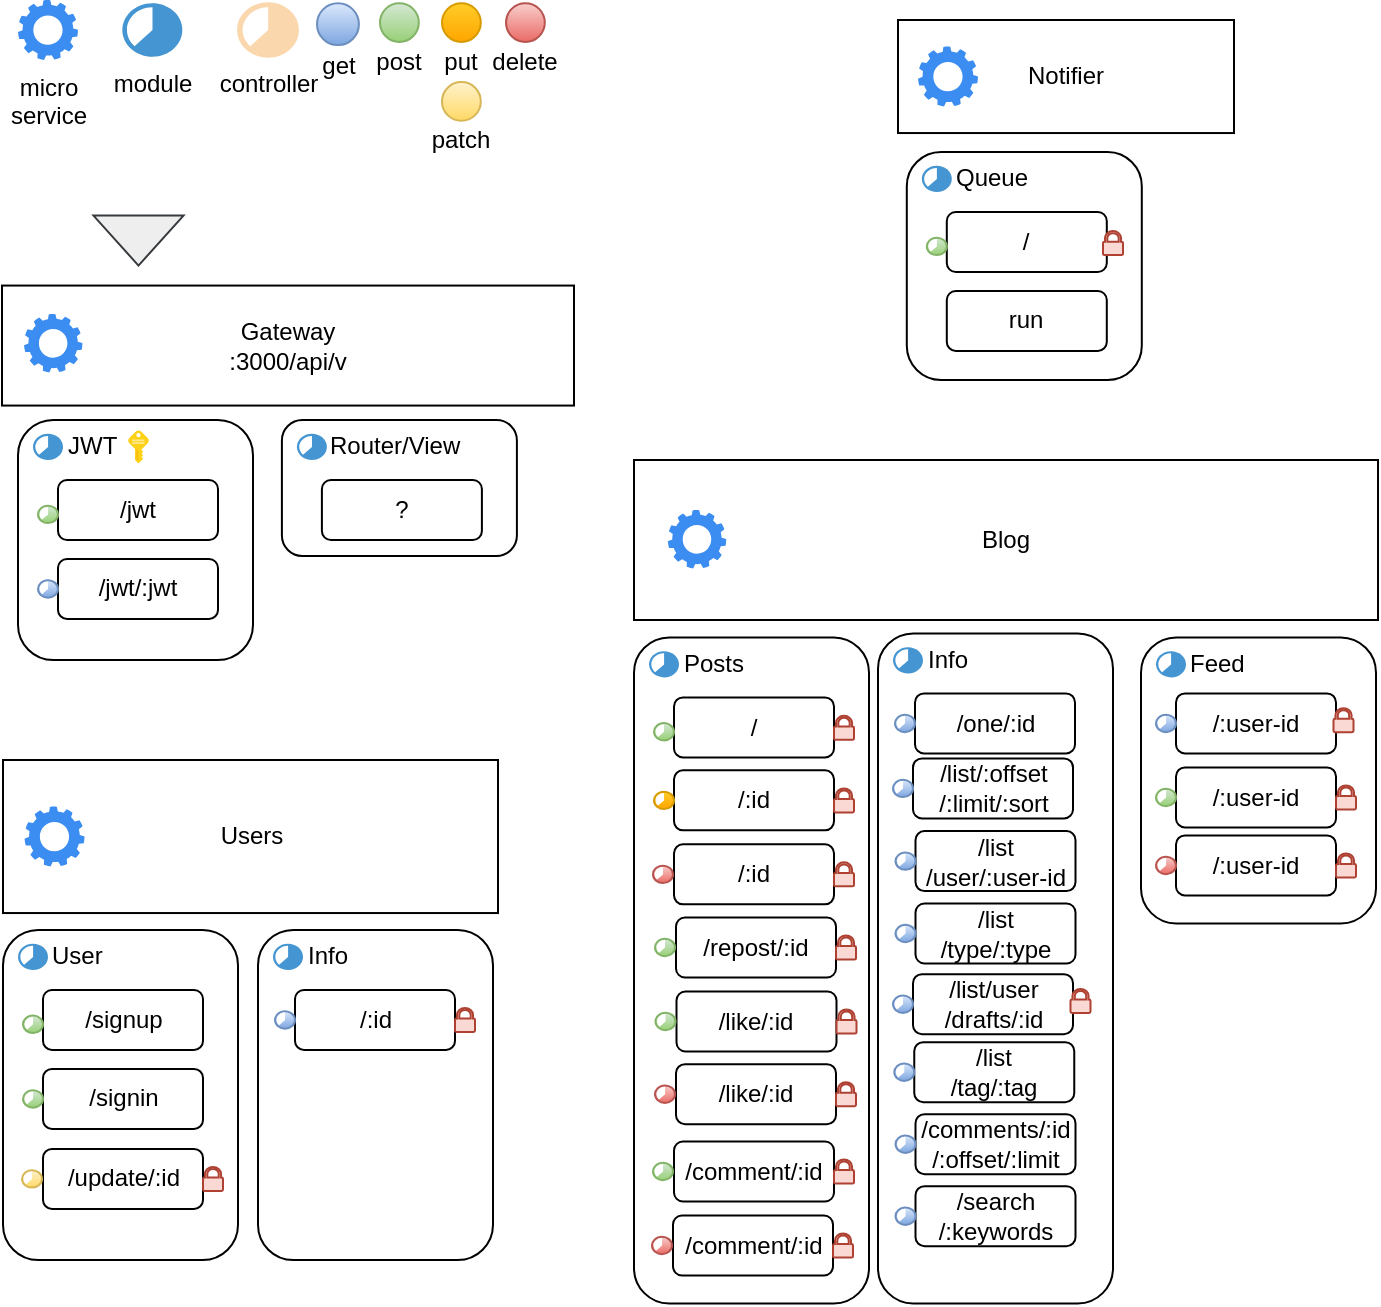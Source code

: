 <mxfile version="22.1.2" type="device">
  <diagram name="Stránka-1" id="Q7augeW1ysP3k_pjyfom">
    <mxGraphModel dx="459" dy="633" grid="1" gridSize="11" guides="1" tooltips="1" connect="1" arrows="1" fold="1" page="0" pageScale="1" pageWidth="291" pageHeight="413" math="0" shadow="0">
      <root>
        <mxCell id="0" />
        <mxCell id="1" parent="0" />
        <mxCell id="ADhO0i4H8DHNeuuw_Dwu-41" value="" style="rounded=1;whiteSpace=wrap;html=1;align=left;" vertex="1" parent="1">
          <mxGeometry x="150" y="494.98" width="117.5" height="165.02" as="geometry" />
        </mxCell>
        <mxCell id="ADhO0i4H8DHNeuuw_Dwu-30" value="" style="rounded=1;whiteSpace=wrap;html=1;align=left;" vertex="1" parent="1">
          <mxGeometry x="22.5" y="494.98" width="117.5" height="165.02" as="geometry" />
        </mxCell>
        <mxCell id="ADhO0i4H8DHNeuuw_Dwu-7" value="Gateway&lt;br&gt;:3000/api/v" style="rounded=0;whiteSpace=wrap;html=1;labelPosition=center;verticalLabelPosition=middle;align=center;verticalAlign=middle;" vertex="1" parent="1">
          <mxGeometry x="22" y="172.78" width="286" height="60" as="geometry" />
        </mxCell>
        <mxCell id="ADhO0i4H8DHNeuuw_Dwu-8" value="" style="triangle;whiteSpace=wrap;html=1;rotation=90;fillColor=#eeeeee;strokeColor=#36393d;" vertex="1" parent="1">
          <mxGeometry x="77.74" y="127.78" width="25" height="45" as="geometry" />
        </mxCell>
        <mxCell id="ADhO0i4H8DHNeuuw_Dwu-12" value="" style="group" vertex="1" connectable="0" parent="1">
          <mxGeometry x="22.5" y="420" width="247.5" height="56.52" as="geometry" />
        </mxCell>
        <mxCell id="ADhO0i4H8DHNeuuw_Dwu-4" value="Users" style="rounded=0;whiteSpace=wrap;html=1;movable=1;resizable=1;rotatable=1;deletable=1;editable=1;locked=0;connectable=1;" vertex="1" parent="ADhO0i4H8DHNeuuw_Dwu-12">
          <mxGeometry y="-10.0" width="247.5" height="76.518" as="geometry" />
        </mxCell>
        <mxCell id="ADhO0i4H8DHNeuuw_Dwu-10" value="" style="sketch=0;html=1;aspect=fixed;strokeColor=none;shadow=0;fillColor=#3B8DF1;verticalAlign=top;labelPosition=center;verticalLabelPosition=bottom;shape=mxgraph.gcp2.gear" vertex="1" parent="ADhO0i4H8DHNeuuw_Dwu-12">
          <mxGeometry x="10.761" y="13.258" width="29.999" height="29.999" as="geometry" />
        </mxCell>
        <mxCell id="ADhO0i4H8DHNeuuw_Dwu-13" value="" style="group" vertex="1" connectable="0" parent="1">
          <mxGeometry x="338" y="260" width="372" height="80" as="geometry" />
        </mxCell>
        <mxCell id="ADhO0i4H8DHNeuuw_Dwu-5" value="Blog" style="rounded=0;whiteSpace=wrap;html=1;movable=1;resizable=1;rotatable=1;deletable=1;editable=1;locked=0;connectable=1;" vertex="1" parent="ADhO0i4H8DHNeuuw_Dwu-13">
          <mxGeometry width="372.0" height="80" as="geometry" />
        </mxCell>
        <mxCell id="ADhO0i4H8DHNeuuw_Dwu-3" value="" style="sketch=0;html=1;aspect=fixed;strokeColor=none;shadow=0;fillColor=#3B8DF1;verticalAlign=top;labelPosition=center;verticalLabelPosition=bottom;shape=mxgraph.gcp2.gear" vertex="1" parent="ADhO0i4H8DHNeuuw_Dwu-13">
          <mxGeometry x="16.909" y="25.0" width="29.215" height="29.215" as="geometry" />
        </mxCell>
        <mxCell id="ADhO0i4H8DHNeuuw_Dwu-14" value="" style="group" vertex="1" connectable="0" parent="1">
          <mxGeometry x="470" y="39.998" width="168" height="56.522" as="geometry" />
        </mxCell>
        <mxCell id="ADhO0i4H8DHNeuuw_Dwu-6" value="Notifier" style="rounded=0;whiteSpace=wrap;html=1;movable=1;resizable=1;rotatable=1;deletable=1;editable=1;locked=0;connectable=1;" vertex="1" parent="ADhO0i4H8DHNeuuw_Dwu-14">
          <mxGeometry width="168" height="56.522" as="geometry" />
        </mxCell>
        <mxCell id="ADhO0i4H8DHNeuuw_Dwu-11" value="" style="sketch=0;html=1;aspect=fixed;strokeColor=none;shadow=0;fillColor=#3B8DF1;verticalAlign=top;labelPosition=center;verticalLabelPosition=bottom;shape=mxgraph.gcp2.gear" vertex="1" parent="ADhO0i4H8DHNeuuw_Dwu-14">
          <mxGeometry x="10" y="13.262" width="30" height="30" as="geometry" />
        </mxCell>
        <mxCell id="ADhO0i4H8DHNeuuw_Dwu-15" value="/signup" style="rounded=1;whiteSpace=wrap;html=1;" vertex="1" parent="1">
          <mxGeometry x="42.5" y="524.98" width="80" height="30" as="geometry" />
        </mxCell>
        <mxCell id="ADhO0i4H8DHNeuuw_Dwu-16" value="/signin" style="rounded=1;whiteSpace=wrap;html=1;" vertex="1" parent="1">
          <mxGeometry x="42.5" y="564.46" width="80" height="30" as="geometry" />
        </mxCell>
        <mxCell id="ADhO0i4H8DHNeuuw_Dwu-17" value="/update/:id" style="rounded=1;whiteSpace=wrap;html=1;" vertex="1" parent="1">
          <mxGeometry x="42.5" y="604.46" width="80" height="30" as="geometry" />
        </mxCell>
        <mxCell id="ADhO0i4H8DHNeuuw_Dwu-20" value="" style="sketch=0;pointerEvents=1;shadow=0;dashed=0;html=1;strokeColor=#ae4132;labelPosition=center;verticalLabelPosition=bottom;verticalAlign=top;outlineConnect=0;align=center;shape=mxgraph.office.security.lock_protected;fillColor=#fad9d5;" vertex="1" parent="1">
          <mxGeometry x="122.5" y="613.46" width="10" height="12" as="geometry" />
        </mxCell>
        <mxCell id="ADhO0i4H8DHNeuuw_Dwu-21" value="/:id" style="rounded=1;whiteSpace=wrap;html=1;" vertex="1" parent="1">
          <mxGeometry x="168.5" y="524.98" width="80" height="30" as="geometry" />
        </mxCell>
        <mxCell id="ADhO0i4H8DHNeuuw_Dwu-22" value="" style="sketch=0;pointerEvents=1;shadow=0;dashed=0;html=1;strokeColor=#ae4132;labelPosition=center;verticalLabelPosition=bottom;verticalAlign=top;outlineConnect=0;align=center;shape=mxgraph.office.security.lock_protected;fillColor=#fad9d5;" vertex="1" parent="1">
          <mxGeometry x="248.5" y="533.98" width="10" height="12" as="geometry" />
        </mxCell>
        <mxCell id="ADhO0i4H8DHNeuuw_Dwu-24" value="module" style="shadow=0;dashed=0;html=1;strokeColor=none;fillColor=#4495D1;labelPosition=center;verticalLabelPosition=bottom;verticalAlign=top;align=center;outlineConnect=0;shape=mxgraph.veeam.2d.resource_pool;" vertex="1" parent="1">
          <mxGeometry x="82.15" y="31.6" width="30" height="26.8" as="geometry" />
        </mxCell>
        <mxCell id="ADhO0i4H8DHNeuuw_Dwu-26" value="micro &lt;br&gt;service" style="sketch=0;html=1;aspect=fixed;strokeColor=none;shadow=0;fillColor=#3B8DF1;verticalAlign=top;labelPosition=center;verticalLabelPosition=bottom;shape=mxgraph.gcp2.gear" vertex="1" parent="1">
          <mxGeometry x="30" y="30" width="30" height="30" as="geometry" />
        </mxCell>
        <mxCell id="ADhO0i4H8DHNeuuw_Dwu-27" value="User" style="shadow=0;dashed=0;html=1;strokeColor=none;fillColor=#4495D1;labelPosition=right;verticalLabelPosition=middle;verticalAlign=middle;align=left;outlineConnect=0;shape=mxgraph.veeam.2d.resource_pool;horizontal=1;" vertex="1" parent="1">
          <mxGeometry x="30" y="501.91" width="15" height="13.07" as="geometry" />
        </mxCell>
        <mxCell id="ADhO0i4H8DHNeuuw_Dwu-32" value="controller" style="shadow=0;dashed=0;html=1;strokeColor=#fad7ac;fillColor=#fad7ac;labelPosition=center;verticalLabelPosition=bottom;verticalAlign=top;align=center;outlineConnect=0;shape=mxgraph.veeam.2d.resource_pool;" vertex="1" parent="1">
          <mxGeometry x="140" y="31.6" width="30" height="26.8" as="geometry" />
        </mxCell>
        <mxCell id="ADhO0i4H8DHNeuuw_Dwu-33" value="" style="shadow=0;dashed=0;html=1;strokeColor=#82b366;fillColor=#d5e8d4;labelPosition=center;verticalLabelPosition=bottom;verticalAlign=top;align=center;outlineConnect=0;shape=mxgraph.veeam.2d.resource_pool;gradientColor=#97d077;" vertex="1" parent="1">
          <mxGeometry x="32.5" y="537.81" width="10" height="8.71" as="geometry" />
        </mxCell>
        <mxCell id="ADhO0i4H8DHNeuuw_Dwu-36" value="" style="shadow=0;dashed=0;html=1;strokeColor=#82b366;fillColor=#d5e8d4;labelPosition=center;verticalLabelPosition=bottom;verticalAlign=top;align=center;outlineConnect=0;shape=mxgraph.veeam.2d.resource_pool;gradientColor=#97d077;" vertex="1" parent="1">
          <mxGeometry x="32.5" y="575.11" width="10" height="8.71" as="geometry" />
        </mxCell>
        <mxCell id="ADhO0i4H8DHNeuuw_Dwu-37" value="" style="shadow=0;dashed=0;html=1;strokeColor=#d6b656;fillColor=#fff2cc;labelPosition=center;verticalLabelPosition=bottom;verticalAlign=top;align=center;outlineConnect=0;shape=mxgraph.veeam.2d.resource_pool;gradientColor=#ffd966;" vertex="1" parent="1">
          <mxGeometry x="32" y="615.1" width="10" height="8.71" as="geometry" />
        </mxCell>
        <mxCell id="ADhO0i4H8DHNeuuw_Dwu-46" value="Info" style="shadow=0;dashed=0;html=1;strokeColor=none;fillColor=#4495D1;labelPosition=right;verticalLabelPosition=middle;verticalAlign=middle;align=left;outlineConnect=0;shape=mxgraph.veeam.2d.resource_pool;horizontal=1;" vertex="1" parent="1">
          <mxGeometry x="157.5" y="501.91" width="15" height="13.07" as="geometry" />
        </mxCell>
        <mxCell id="ADhO0i4H8DHNeuuw_Dwu-53" value="" style="rounded=1;whiteSpace=wrap;html=1;align=left;" vertex="1" parent="1">
          <mxGeometry x="338" y="348.7" width="117.5" height="333.04" as="geometry" />
        </mxCell>
        <mxCell id="ADhO0i4H8DHNeuuw_Dwu-54" value="/" style="rounded=1;whiteSpace=wrap;html=1;" vertex="1" parent="1">
          <mxGeometry x="358" y="378.7" width="80" height="30" as="geometry" />
        </mxCell>
        <mxCell id="ADhO0i4H8DHNeuuw_Dwu-55" value="/:id" style="rounded=1;whiteSpace=wrap;html=1;" vertex="1" parent="1">
          <mxGeometry x="358" y="415.18" width="80" height="30" as="geometry" />
        </mxCell>
        <mxCell id="ADhO0i4H8DHNeuuw_Dwu-56" value="/:id" style="rounded=1;whiteSpace=wrap;html=1;" vertex="1" parent="1">
          <mxGeometry x="358" y="452.18" width="80" height="30" as="geometry" />
        </mxCell>
        <mxCell id="ADhO0i4H8DHNeuuw_Dwu-57" value="" style="sketch=0;pointerEvents=1;shadow=0;dashed=0;html=1;strokeColor=#ae4132;labelPosition=center;verticalLabelPosition=bottom;verticalAlign=top;outlineConnect=0;align=center;shape=mxgraph.office.security.lock_protected;fillColor=#fad9d5;" vertex="1" parent="1">
          <mxGeometry x="438" y="461.18" width="10" height="12" as="geometry" />
        </mxCell>
        <mxCell id="ADhO0i4H8DHNeuuw_Dwu-58" value="Posts" style="shadow=0;dashed=0;html=1;strokeColor=none;fillColor=#4495D1;labelPosition=right;verticalLabelPosition=middle;verticalAlign=middle;align=left;outlineConnect=0;shape=mxgraph.veeam.2d.resource_pool;horizontal=1;" vertex="1" parent="1">
          <mxGeometry x="345.5" y="355.63" width="15" height="13.07" as="geometry" />
        </mxCell>
        <mxCell id="ADhO0i4H8DHNeuuw_Dwu-59" value="" style="shadow=0;dashed=0;html=1;strokeColor=#82b366;fillColor=#d5e8d4;labelPosition=center;verticalLabelPosition=bottom;verticalAlign=top;align=center;outlineConnect=0;shape=mxgraph.veeam.2d.resource_pool;gradientColor=#97d077;" vertex="1" parent="1">
          <mxGeometry x="348" y="391.53" width="10" height="8.71" as="geometry" />
        </mxCell>
        <mxCell id="ADhO0i4H8DHNeuuw_Dwu-60" value="" style="shadow=0;dashed=0;html=1;strokeColor=#d79b00;fillColor=#ffcd28;labelPosition=center;verticalLabelPosition=bottom;verticalAlign=top;align=center;outlineConnect=0;shape=mxgraph.veeam.2d.resource_pool;gradientColor=#ffa500;" vertex="1" parent="1">
          <mxGeometry x="348" y="425.83" width="10" height="8.71" as="geometry" />
        </mxCell>
        <mxCell id="ADhO0i4H8DHNeuuw_Dwu-61" value="" style="shadow=0;dashed=0;html=1;strokeColor=#b85450;fillColor=#f8cecc;labelPosition=center;verticalLabelPosition=bottom;verticalAlign=top;align=center;outlineConnect=0;shape=mxgraph.veeam.2d.resource_pool;gradientColor=#ea6b66;" vertex="1" parent="1">
          <mxGeometry x="347.5" y="462.82" width="10" height="8.71" as="geometry" />
        </mxCell>
        <mxCell id="ADhO0i4H8DHNeuuw_Dwu-62" value="" style="sketch=0;pointerEvents=1;shadow=0;dashed=0;html=1;strokeColor=#ae4132;labelPosition=center;verticalLabelPosition=bottom;verticalAlign=top;outlineConnect=0;align=center;shape=mxgraph.office.security.lock_protected;fillColor=#fad9d5;" vertex="1" parent="1">
          <mxGeometry x="438" y="387.9" width="10" height="12" as="geometry" />
        </mxCell>
        <mxCell id="ADhO0i4H8DHNeuuw_Dwu-63" value="" style="sketch=0;pointerEvents=1;shadow=0;dashed=0;html=1;strokeColor=#ae4132;labelPosition=center;verticalLabelPosition=bottom;verticalAlign=top;outlineConnect=0;align=center;shape=mxgraph.office.security.lock_protected;fillColor=#fad9d5;" vertex="1" parent="1">
          <mxGeometry x="438" y="424.19" width="10" height="12" as="geometry" />
        </mxCell>
        <mxCell id="ADhO0i4H8DHNeuuw_Dwu-64" value="" style="shadow=0;dashed=0;html=1;strokeColor=#6c8ebf;fillColor=#dae8fc;labelPosition=center;verticalLabelPosition=bottom;verticalAlign=top;align=center;outlineConnect=0;shape=mxgraph.veeam.2d.resource_pool;gradientColor=#7ea6e0;" vertex="1" parent="1">
          <mxGeometry x="158.5" y="535.63" width="10" height="8.71" as="geometry" />
        </mxCell>
        <mxCell id="ADhO0i4H8DHNeuuw_Dwu-65" value="/repost/:id" style="rounded=1;whiteSpace=wrap;html=1;" vertex="1" parent="1">
          <mxGeometry x="359" y="488.74" width="80" height="30" as="geometry" />
        </mxCell>
        <mxCell id="ADhO0i4H8DHNeuuw_Dwu-66" value="" style="sketch=0;pointerEvents=1;shadow=0;dashed=0;html=1;strokeColor=#ae4132;labelPosition=center;verticalLabelPosition=bottom;verticalAlign=top;outlineConnect=0;align=center;shape=mxgraph.office.security.lock_protected;fillColor=#fad9d5;" vertex="1" parent="1">
          <mxGeometry x="439" y="497.74" width="10" height="12" as="geometry" />
        </mxCell>
        <mxCell id="ADhO0i4H8DHNeuuw_Dwu-67" value="" style="shadow=0;dashed=0;html=1;strokeColor=#82b366;fillColor=#d5e8d4;labelPosition=center;verticalLabelPosition=bottom;verticalAlign=top;align=center;outlineConnect=0;shape=mxgraph.veeam.2d.resource_pool;gradientColor=#97d077;" vertex="1" parent="1">
          <mxGeometry x="348.5" y="499.38" width="10" height="8.71" as="geometry" />
        </mxCell>
        <mxCell id="ADhO0i4H8DHNeuuw_Dwu-68" value="" style="rounded=1;whiteSpace=wrap;html=1;align=left;" vertex="1" parent="1">
          <mxGeometry x="460" y="346.72" width="117.5" height="335.02" as="geometry" />
        </mxCell>
        <mxCell id="ADhO0i4H8DHNeuuw_Dwu-69" value="/one/:id" style="rounded=1;whiteSpace=wrap;html=1;" vertex="1" parent="1">
          <mxGeometry x="478.5" y="376.72" width="80" height="30" as="geometry" />
        </mxCell>
        <mxCell id="ADhO0i4H8DHNeuuw_Dwu-71" value="Info" style="shadow=0;dashed=0;html=1;strokeColor=none;fillColor=#4495D1;labelPosition=right;verticalLabelPosition=middle;verticalAlign=middle;align=left;outlineConnect=0;shape=mxgraph.veeam.2d.resource_pool;horizontal=1;" vertex="1" parent="1">
          <mxGeometry x="467.5" y="353.65" width="15" height="13.07" as="geometry" />
        </mxCell>
        <mxCell id="ADhO0i4H8DHNeuuw_Dwu-72" value="" style="shadow=0;dashed=0;html=1;strokeColor=#6c8ebf;fillColor=#dae8fc;labelPosition=center;verticalLabelPosition=bottom;verticalAlign=top;align=center;outlineConnect=0;shape=mxgraph.veeam.2d.resource_pool;gradientColor=#7ea6e0;" vertex="1" parent="1">
          <mxGeometry x="468.5" y="387.37" width="10" height="8.71" as="geometry" />
        </mxCell>
        <mxCell id="ADhO0i4H8DHNeuuw_Dwu-73" value="/list/:offset&lt;br&gt;/:limit/:sort" style="rounded=1;whiteSpace=wrap;html=1;" vertex="1" parent="1">
          <mxGeometry x="477.5" y="409.19" width="80" height="30" as="geometry" />
        </mxCell>
        <mxCell id="ADhO0i4H8DHNeuuw_Dwu-75" value="" style="shadow=0;dashed=0;html=1;strokeColor=#6c8ebf;fillColor=#dae8fc;labelPosition=center;verticalLabelPosition=bottom;verticalAlign=top;align=center;outlineConnect=0;shape=mxgraph.veeam.2d.resource_pool;gradientColor=#7ea6e0;" vertex="1" parent="1">
          <mxGeometry x="467.5" y="419.84" width="10" height="8.71" as="geometry" />
        </mxCell>
        <mxCell id="ADhO0i4H8DHNeuuw_Dwu-76" value="/list&lt;br&gt;/user/:user-id" style="rounded=1;whiteSpace=wrap;html=1;" vertex="1" parent="1">
          <mxGeometry x="478.75" y="445.55" width="80" height="30" as="geometry" />
        </mxCell>
        <mxCell id="ADhO0i4H8DHNeuuw_Dwu-78" value="" style="shadow=0;dashed=0;html=1;strokeColor=#6c8ebf;fillColor=#dae8fc;labelPosition=center;verticalLabelPosition=bottom;verticalAlign=top;align=center;outlineConnect=0;shape=mxgraph.veeam.2d.resource_pool;gradientColor=#7ea6e0;" vertex="1" parent="1">
          <mxGeometry x="468.75" y="456.2" width="10" height="8.71" as="geometry" />
        </mxCell>
        <mxCell id="ADhO0i4H8DHNeuuw_Dwu-80" value="/list&lt;br&gt;/type/:type" style="rounded=1;whiteSpace=wrap;html=1;" vertex="1" parent="1">
          <mxGeometry x="478.75" y="481.74" width="80" height="30" as="geometry" />
        </mxCell>
        <mxCell id="ADhO0i4H8DHNeuuw_Dwu-81" value="" style="shadow=0;dashed=0;html=1;strokeColor=#6c8ebf;fillColor=#dae8fc;labelPosition=center;verticalLabelPosition=bottom;verticalAlign=top;align=center;outlineConnect=0;shape=mxgraph.veeam.2d.resource_pool;gradientColor=#7ea6e0;" vertex="1" parent="1">
          <mxGeometry x="468.75" y="492.39" width="10" height="8.71" as="geometry" />
        </mxCell>
        <mxCell id="ADhO0i4H8DHNeuuw_Dwu-83" value="/list/user&lt;br&gt;/drafts/:id" style="rounded=1;whiteSpace=wrap;html=1;" vertex="1" parent="1">
          <mxGeometry x="477.5" y="517.09" width="80" height="30" as="geometry" />
        </mxCell>
        <mxCell id="ADhO0i4H8DHNeuuw_Dwu-84" value="" style="shadow=0;dashed=0;html=1;strokeColor=#6c8ebf;fillColor=#dae8fc;labelPosition=center;verticalLabelPosition=bottom;verticalAlign=top;align=center;outlineConnect=0;shape=mxgraph.veeam.2d.resource_pool;gradientColor=#7ea6e0;" vertex="1" parent="1">
          <mxGeometry x="467.5" y="527.74" width="10" height="8.71" as="geometry" />
        </mxCell>
        <mxCell id="ADhO0i4H8DHNeuuw_Dwu-85" value="" style="sketch=0;pointerEvents=1;shadow=0;dashed=0;html=1;strokeColor=#ae4132;labelPosition=center;verticalLabelPosition=bottom;verticalAlign=top;outlineConnect=0;align=center;shape=mxgraph.office.security.lock_protected;fillColor=#fad9d5;" vertex="1" parent="1">
          <mxGeometry x="556.25" y="524.45" width="10" height="12" as="geometry" />
        </mxCell>
        <mxCell id="ADhO0i4H8DHNeuuw_Dwu-86" value="/list&lt;br&gt;/tag/:tag" style="rounded=1;whiteSpace=wrap;html=1;" vertex="1" parent="1">
          <mxGeometry x="478.13" y="551.09" width="80" height="30" as="geometry" />
        </mxCell>
        <mxCell id="ADhO0i4H8DHNeuuw_Dwu-87" value="" style="shadow=0;dashed=0;html=1;strokeColor=#6c8ebf;fillColor=#dae8fc;labelPosition=center;verticalLabelPosition=bottom;verticalAlign=top;align=center;outlineConnect=0;shape=mxgraph.veeam.2d.resource_pool;gradientColor=#7ea6e0;" vertex="1" parent="1">
          <mxGeometry x="468.13" y="561.74" width="10" height="8.71" as="geometry" />
        </mxCell>
        <mxCell id="ADhO0i4H8DHNeuuw_Dwu-98" value="get" style="ellipse;whiteSpace=wrap;html=1;aspect=fixed;fillColor=#dae8fc;strokeColor=#6c8ebf;verticalAlign=middle;labelPosition=center;verticalLabelPosition=bottom;align=center;gradientColor=#7ea6e0;" vertex="1" parent="1">
          <mxGeometry x="179.5" y="31.6" width="20.95" height="20.95" as="geometry" />
        </mxCell>
        <mxCell id="ADhO0i4H8DHNeuuw_Dwu-99" value="post" style="ellipse;whiteSpace=wrap;html=1;aspect=fixed;fillColor=#d5e8d4;strokeColor=#82b366;verticalAlign=middle;labelPosition=center;verticalLabelPosition=bottom;align=center;gradientColor=#97d077;" vertex="1" parent="1">
          <mxGeometry x="211" y="31.6" width="19.4" height="19.4" as="geometry" />
        </mxCell>
        <mxCell id="ADhO0i4H8DHNeuuw_Dwu-101" value="put" style="ellipse;whiteSpace=wrap;html=1;aspect=fixed;fillColor=#ffcd28;strokeColor=#d79b00;verticalAlign=middle;labelPosition=center;verticalLabelPosition=bottom;align=center;gradientColor=#ffa500;" vertex="1" parent="1">
          <mxGeometry x="242" y="31.6" width="19.4" height="19.4" as="geometry" />
        </mxCell>
        <mxCell id="ADhO0i4H8DHNeuuw_Dwu-102" value="delete" style="ellipse;whiteSpace=wrap;html=1;aspect=fixed;fillColor=#f8cecc;strokeColor=#b85450;verticalAlign=middle;labelPosition=center;verticalLabelPosition=bottom;align=center;gradientColor=#ea6b66;" vertex="1" parent="1">
          <mxGeometry x="274" y="31.6" width="19.4" height="19.4" as="geometry" />
        </mxCell>
        <mxCell id="ADhO0i4H8DHNeuuw_Dwu-103" value="patch" style="ellipse;whiteSpace=wrap;html=1;aspect=fixed;fillColor=#fff2cc;strokeColor=#d6b656;verticalAlign=middle;labelPosition=center;verticalLabelPosition=bottom;align=center;gradientColor=#ffd966;" vertex="1" parent="1">
          <mxGeometry x="242" y="71" width="19.4" height="19.4" as="geometry" />
        </mxCell>
        <mxCell id="ADhO0i4H8DHNeuuw_Dwu-110" value="" style="rounded=1;whiteSpace=wrap;html=1;align=left;" vertex="1" parent="1">
          <mxGeometry x="591.5" y="348.7" width="117.5" height="143.04" as="geometry" />
        </mxCell>
        <mxCell id="ADhO0i4H8DHNeuuw_Dwu-113" value="Feed" style="shadow=0;dashed=0;html=1;strokeColor=none;fillColor=#4495D1;labelPosition=right;verticalLabelPosition=middle;verticalAlign=middle;align=left;outlineConnect=0;shape=mxgraph.veeam.2d.resource_pool;horizontal=1;" vertex="1" parent="1">
          <mxGeometry x="599" y="355.63" width="15" height="13.07" as="geometry" />
        </mxCell>
        <mxCell id="ADhO0i4H8DHNeuuw_Dwu-126" value="/:user-id" style="rounded=1;whiteSpace=wrap;html=1;" vertex="1" parent="1">
          <mxGeometry x="609" y="413.72" width="80" height="30" as="geometry" />
        </mxCell>
        <mxCell id="ADhO0i4H8DHNeuuw_Dwu-127" value="" style="sketch=0;pointerEvents=1;shadow=0;dashed=0;html=1;strokeColor=#ae4132;labelPosition=center;verticalLabelPosition=bottom;verticalAlign=top;outlineConnect=0;align=center;shape=mxgraph.office.security.lock_protected;fillColor=#fad9d5;" vertex="1" parent="1">
          <mxGeometry x="689" y="422.72" width="10" height="12" as="geometry" />
        </mxCell>
        <mxCell id="ADhO0i4H8DHNeuuw_Dwu-128" value="" style="shadow=0;dashed=0;html=1;strokeColor=#82b366;fillColor=#d5e8d4;labelPosition=center;verticalLabelPosition=bottom;verticalAlign=top;align=center;outlineConnect=0;shape=mxgraph.veeam.2d.resource_pool;gradientColor=#97d077;" vertex="1" parent="1">
          <mxGeometry x="599" y="424.37" width="10" height="8.71" as="geometry" />
        </mxCell>
        <mxCell id="ADhO0i4H8DHNeuuw_Dwu-129" value="/:user-id" style="rounded=1;whiteSpace=wrap;html=1;" vertex="1" parent="1">
          <mxGeometry x="609" y="376.72" width="80" height="30" as="geometry" />
        </mxCell>
        <mxCell id="ADhO0i4H8DHNeuuw_Dwu-130" value="" style="shadow=0;dashed=0;html=1;strokeColor=#6c8ebf;fillColor=#dae8fc;labelPosition=center;verticalLabelPosition=bottom;verticalAlign=top;align=center;outlineConnect=0;shape=mxgraph.veeam.2d.resource_pool;gradientColor=#7ea6e0;" vertex="1" parent="1">
          <mxGeometry x="599" y="387.37" width="10" height="8.71" as="geometry" />
        </mxCell>
        <mxCell id="ADhO0i4H8DHNeuuw_Dwu-131" value="" style="sketch=0;pointerEvents=1;shadow=0;dashed=0;html=1;strokeColor=#ae4132;labelPosition=center;verticalLabelPosition=bottom;verticalAlign=top;outlineConnect=0;align=center;shape=mxgraph.office.security.lock_protected;fillColor=#fad9d5;" vertex="1" parent="1">
          <mxGeometry x="687.75" y="384.08" width="10" height="12" as="geometry" />
        </mxCell>
        <mxCell id="ADhO0i4H8DHNeuuw_Dwu-132" value="/:user-id" style="rounded=1;whiteSpace=wrap;html=1;" vertex="1" parent="1">
          <mxGeometry x="609" y="447.72" width="80" height="30" as="geometry" />
        </mxCell>
        <mxCell id="ADhO0i4H8DHNeuuw_Dwu-133" value="" style="sketch=0;pointerEvents=1;shadow=0;dashed=0;html=1;strokeColor=#ae4132;labelPosition=center;verticalLabelPosition=bottom;verticalAlign=top;outlineConnect=0;align=center;shape=mxgraph.office.security.lock_protected;fillColor=#fad9d5;" vertex="1" parent="1">
          <mxGeometry x="689" y="456.72" width="10" height="12" as="geometry" />
        </mxCell>
        <mxCell id="ADhO0i4H8DHNeuuw_Dwu-134" value="" style="shadow=0;dashed=0;html=1;strokeColor=#b85450;fillColor=#f8cecc;labelPosition=center;verticalLabelPosition=bottom;verticalAlign=top;align=center;outlineConnect=0;shape=mxgraph.veeam.2d.resource_pool;gradientColor=#ea6b66;" vertex="1" parent="1">
          <mxGeometry x="599" y="458.37" width="10" height="8.71" as="geometry" />
        </mxCell>
        <mxCell id="ADhO0i4H8DHNeuuw_Dwu-136" value="/like/:id" style="rounded=1;whiteSpace=wrap;html=1;" vertex="1" parent="1">
          <mxGeometry x="359.25" y="525.74" width="80" height="30" as="geometry" />
        </mxCell>
        <mxCell id="ADhO0i4H8DHNeuuw_Dwu-137" value="" style="sketch=0;pointerEvents=1;shadow=0;dashed=0;html=1;strokeColor=#ae4132;labelPosition=center;verticalLabelPosition=bottom;verticalAlign=top;outlineConnect=0;align=center;shape=mxgraph.office.security.lock_protected;fillColor=#fad9d5;" vertex="1" parent="1">
          <mxGeometry x="439.25" y="534.74" width="10" height="12" as="geometry" />
        </mxCell>
        <mxCell id="ADhO0i4H8DHNeuuw_Dwu-138" value="" style="shadow=0;dashed=0;html=1;strokeColor=#82b366;fillColor=#d5e8d4;labelPosition=center;verticalLabelPosition=bottom;verticalAlign=top;align=center;outlineConnect=0;shape=mxgraph.veeam.2d.resource_pool;gradientColor=#97d077;" vertex="1" parent="1">
          <mxGeometry x="348.75" y="536.38" width="10" height="8.71" as="geometry" />
        </mxCell>
        <mxCell id="ADhO0i4H8DHNeuuw_Dwu-139" value="/like/:id" style="rounded=1;whiteSpace=wrap;html=1;" vertex="1" parent="1">
          <mxGeometry x="359" y="562.09" width="80" height="30" as="geometry" />
        </mxCell>
        <mxCell id="ADhO0i4H8DHNeuuw_Dwu-140" value="" style="sketch=0;pointerEvents=1;shadow=0;dashed=0;html=1;strokeColor=#ae4132;labelPosition=center;verticalLabelPosition=bottom;verticalAlign=top;outlineConnect=0;align=center;shape=mxgraph.office.security.lock_protected;fillColor=#fad9d5;" vertex="1" parent="1">
          <mxGeometry x="439" y="571.09" width="10" height="12" as="geometry" />
        </mxCell>
        <mxCell id="ADhO0i4H8DHNeuuw_Dwu-141" value="" style="shadow=0;dashed=0;html=1;strokeColor=#b85450;fillColor=#f8cecc;labelPosition=center;verticalLabelPosition=bottom;verticalAlign=top;align=center;outlineConnect=0;shape=mxgraph.veeam.2d.resource_pool;gradientColor=#ea6b66;" vertex="1" parent="1">
          <mxGeometry x="348.5" y="572.73" width="10" height="8.71" as="geometry" />
        </mxCell>
        <mxCell id="ADhO0i4H8DHNeuuw_Dwu-142" value="/comment/:id" style="rounded=1;whiteSpace=wrap;html=1;" vertex="1" parent="1">
          <mxGeometry x="358" y="600.74" width="80" height="30" as="geometry" />
        </mxCell>
        <mxCell id="ADhO0i4H8DHNeuuw_Dwu-143" value="" style="sketch=0;pointerEvents=1;shadow=0;dashed=0;html=1;strokeColor=#ae4132;labelPosition=center;verticalLabelPosition=bottom;verticalAlign=top;outlineConnect=0;align=center;shape=mxgraph.office.security.lock_protected;fillColor=#fad9d5;" vertex="1" parent="1">
          <mxGeometry x="438" y="609.74" width="10" height="12" as="geometry" />
        </mxCell>
        <mxCell id="ADhO0i4H8DHNeuuw_Dwu-144" value="" style="shadow=0;dashed=0;html=1;strokeColor=#82b366;fillColor=#d5e8d4;labelPosition=center;verticalLabelPosition=bottom;verticalAlign=top;align=center;outlineConnect=0;shape=mxgraph.veeam.2d.resource_pool;gradientColor=#97d077;" vertex="1" parent="1">
          <mxGeometry x="347.5" y="611.38" width="10" height="8.71" as="geometry" />
        </mxCell>
        <mxCell id="ADhO0i4H8DHNeuuw_Dwu-145" value="/comment/:id" style="rounded=1;whiteSpace=wrap;html=1;" vertex="1" parent="1">
          <mxGeometry x="357.5" y="637.74" width="80" height="30" as="geometry" />
        </mxCell>
        <mxCell id="ADhO0i4H8DHNeuuw_Dwu-146" value="" style="sketch=0;pointerEvents=1;shadow=0;dashed=0;html=1;strokeColor=#ae4132;labelPosition=center;verticalLabelPosition=bottom;verticalAlign=top;outlineConnect=0;align=center;shape=mxgraph.office.security.lock_protected;fillColor=#fad9d5;" vertex="1" parent="1">
          <mxGeometry x="437.5" y="646.74" width="10" height="12" as="geometry" />
        </mxCell>
        <mxCell id="ADhO0i4H8DHNeuuw_Dwu-147" value="" style="shadow=0;dashed=0;html=1;strokeColor=#b85450;fillColor=#f8cecc;labelPosition=center;verticalLabelPosition=bottom;verticalAlign=top;align=center;outlineConnect=0;shape=mxgraph.veeam.2d.resource_pool;gradientColor=#ea6b66;" vertex="1" parent="1">
          <mxGeometry x="347" y="648.38" width="10" height="8.71" as="geometry" />
        </mxCell>
        <mxCell id="ADhO0i4H8DHNeuuw_Dwu-148" value="/comments/:id&lt;br&gt;/:offset/:limit" style="rounded=1;whiteSpace=wrap;html=1;" vertex="1" parent="1">
          <mxGeometry x="478.75" y="587.09" width="80" height="30" as="geometry" />
        </mxCell>
        <mxCell id="ADhO0i4H8DHNeuuw_Dwu-149" value="" style="shadow=0;dashed=0;html=1;strokeColor=#6c8ebf;fillColor=#dae8fc;labelPosition=center;verticalLabelPosition=bottom;verticalAlign=top;align=center;outlineConnect=0;shape=mxgraph.veeam.2d.resource_pool;gradientColor=#7ea6e0;" vertex="1" parent="1">
          <mxGeometry x="468.75" y="597.74" width="10" height="8.71" as="geometry" />
        </mxCell>
        <mxCell id="ADhO0i4H8DHNeuuw_Dwu-150" value="/search&lt;br&gt;/:keywords" style="rounded=1;whiteSpace=wrap;html=1;" vertex="1" parent="1">
          <mxGeometry x="478.75" y="623.09" width="80" height="30" as="geometry" />
        </mxCell>
        <mxCell id="ADhO0i4H8DHNeuuw_Dwu-151" value="" style="shadow=0;dashed=0;html=1;strokeColor=#6c8ebf;fillColor=#dae8fc;labelPosition=center;verticalLabelPosition=bottom;verticalAlign=top;align=center;outlineConnect=0;shape=mxgraph.veeam.2d.resource_pool;gradientColor=#7ea6e0;" vertex="1" parent="1">
          <mxGeometry x="468.75" y="633.74" width="10" height="8.71" as="geometry" />
        </mxCell>
        <mxCell id="ADhO0i4H8DHNeuuw_Dwu-152" value="" style="rounded=1;whiteSpace=wrap;html=1;align=left;" vertex="1" parent="1">
          <mxGeometry x="474.4" y="106" width="117.5" height="114" as="geometry" />
        </mxCell>
        <mxCell id="ADhO0i4H8DHNeuuw_Dwu-153" value="/" style="rounded=1;whiteSpace=wrap;html=1;" vertex="1" parent="1">
          <mxGeometry x="494.4" y="136" width="80" height="30" as="geometry" />
        </mxCell>
        <mxCell id="ADhO0i4H8DHNeuuw_Dwu-154" value="run" style="rounded=1;whiteSpace=wrap;html=1;" vertex="1" parent="1">
          <mxGeometry x="494.4" y="175.48" width="80" height="30" as="geometry" />
        </mxCell>
        <mxCell id="ADhO0i4H8DHNeuuw_Dwu-156" value="" style="sketch=0;pointerEvents=1;shadow=0;dashed=0;html=1;strokeColor=#ae4132;labelPosition=center;verticalLabelPosition=bottom;verticalAlign=top;outlineConnect=0;align=center;shape=mxgraph.office.security.lock_protected;fillColor=#fad9d5;" vertex="1" parent="1">
          <mxGeometry x="572.5" y="145.54" width="10" height="12" as="geometry" />
        </mxCell>
        <mxCell id="ADhO0i4H8DHNeuuw_Dwu-157" value="Queue" style="shadow=0;dashed=0;html=1;strokeColor=none;fillColor=#4495D1;labelPosition=right;verticalLabelPosition=middle;verticalAlign=middle;align=left;outlineConnect=0;shape=mxgraph.veeam.2d.resource_pool;horizontal=1;" vertex="1" parent="1">
          <mxGeometry x="481.9" y="112.93" width="15" height="13.07" as="geometry" />
        </mxCell>
        <mxCell id="ADhO0i4H8DHNeuuw_Dwu-158" value="" style="shadow=0;dashed=0;html=1;strokeColor=#82b366;fillColor=#d5e8d4;labelPosition=center;verticalLabelPosition=bottom;verticalAlign=top;align=center;outlineConnect=0;shape=mxgraph.veeam.2d.resource_pool;gradientColor=#97d077;" vertex="1" parent="1">
          <mxGeometry x="484.4" y="148.83" width="10" height="8.71" as="geometry" />
        </mxCell>
        <mxCell id="ADhO0i4H8DHNeuuw_Dwu-170" value="" style="rounded=1;whiteSpace=wrap;html=1;align=left;" vertex="1" parent="1">
          <mxGeometry x="30.0" y="240" width="117.5" height="120" as="geometry" />
        </mxCell>
        <mxCell id="ADhO0i4H8DHNeuuw_Dwu-171" value="/jwt" style="rounded=1;whiteSpace=wrap;html=1;" vertex="1" parent="1">
          <mxGeometry x="50.0" y="270" width="80" height="30" as="geometry" />
        </mxCell>
        <mxCell id="ADhO0i4H8DHNeuuw_Dwu-172" value="/jwt/:jwt" style="rounded=1;whiteSpace=wrap;html=1;" vertex="1" parent="1">
          <mxGeometry x="50.0" y="309.48" width="80" height="30" as="geometry" />
        </mxCell>
        <mxCell id="ADhO0i4H8DHNeuuw_Dwu-175" value="JWT" style="shadow=0;dashed=0;html=1;strokeColor=none;fillColor=#4495D1;labelPosition=right;verticalLabelPosition=middle;verticalAlign=middle;align=left;outlineConnect=0;shape=mxgraph.veeam.2d.resource_pool;horizontal=1;" vertex="1" parent="1">
          <mxGeometry x="37.5" y="246.93" width="15" height="13.07" as="geometry" />
        </mxCell>
        <mxCell id="ADhO0i4H8DHNeuuw_Dwu-176" value="" style="shadow=0;dashed=0;html=1;strokeColor=#82b366;fillColor=#d5e8d4;labelPosition=center;verticalLabelPosition=bottom;verticalAlign=top;align=center;outlineConnect=0;shape=mxgraph.veeam.2d.resource_pool;gradientColor=#97d077;" vertex="1" parent="1">
          <mxGeometry x="40.0" y="282.83" width="10" height="8.71" as="geometry" />
        </mxCell>
        <mxCell id="ADhO0i4H8DHNeuuw_Dwu-177" value="" style="shadow=0;dashed=0;html=1;strokeColor=#6c8ebf;fillColor=#dae8fc;labelPosition=center;verticalLabelPosition=bottom;verticalAlign=top;align=center;outlineConnect=0;shape=mxgraph.veeam.2d.resource_pool;gradientColor=#7ea6e0;" vertex="1" parent="1">
          <mxGeometry x="40.0" y="320.13" width="10" height="8.71" as="geometry" />
        </mxCell>
        <mxCell id="ADhO0i4H8DHNeuuw_Dwu-23" value="" style="image;sketch=0;aspect=fixed;html=1;points=[];align=center;fontSize=12;image=img/lib/mscae/Key.svg;" vertex="1" parent="1">
          <mxGeometry x="85.11" y="245.19" width="10.26" height="16.55" as="geometry" />
        </mxCell>
        <mxCell id="ADhO0i4H8DHNeuuw_Dwu-180" value="" style="sketch=0;html=1;aspect=fixed;strokeColor=none;shadow=0;fillColor=#3B8DF1;verticalAlign=top;labelPosition=center;verticalLabelPosition=bottom;shape=mxgraph.gcp2.gear" vertex="1" parent="1">
          <mxGeometry x="32.999" y="187" width="29.215" height="29.215" as="geometry" />
        </mxCell>
        <mxCell id="ADhO0i4H8DHNeuuw_Dwu-181" value="" style="rounded=1;whiteSpace=wrap;html=1;align=left;" vertex="1" parent="1">
          <mxGeometry x="161.95" y="240" width="117.5" height="68" as="geometry" />
        </mxCell>
        <mxCell id="ADhO0i4H8DHNeuuw_Dwu-182" value="?" style="rounded=1;whiteSpace=wrap;html=1;" vertex="1" parent="1">
          <mxGeometry x="181.95" y="270" width="80" height="30" as="geometry" />
        </mxCell>
        <mxCell id="ADhO0i4H8DHNeuuw_Dwu-184" value="Router/View" style="shadow=0;dashed=0;html=1;strokeColor=none;fillColor=#4495D1;labelPosition=right;verticalLabelPosition=middle;verticalAlign=middle;align=left;outlineConnect=0;shape=mxgraph.veeam.2d.resource_pool;horizontal=1;" vertex="1" parent="1">
          <mxGeometry x="169.45" y="246.93" width="15" height="13.07" as="geometry" />
        </mxCell>
      </root>
    </mxGraphModel>
  </diagram>
</mxfile>
